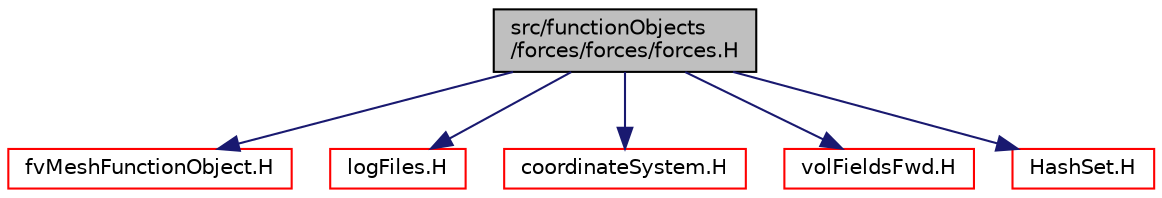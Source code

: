 digraph "src/functionObjects/forces/forces/forces.H"
{
  bgcolor="transparent";
  edge [fontname="Helvetica",fontsize="10",labelfontname="Helvetica",labelfontsize="10"];
  node [fontname="Helvetica",fontsize="10",shape=record];
  Node0 [label="src/functionObjects\l/forces/forces/forces.H",height=0.2,width=0.4,color="black", fillcolor="grey75", style="filled", fontcolor="black"];
  Node0 -> Node1 [color="midnightblue",fontsize="10",style="solid",fontname="Helvetica"];
  Node1 [label="fvMeshFunctionObject.H",height=0.2,width=0.4,color="red",URL="$a03443.html"];
  Node0 -> Node70 [color="midnightblue",fontsize="10",style="solid",fontname="Helvetica"];
  Node70 [label="logFiles.H",height=0.2,width=0.4,color="red",URL="$a09671.html"];
  Node0 -> Node106 [color="midnightblue",fontsize="10",style="solid",fontname="Helvetica"];
  Node106 [label="coordinateSystem.H",height=0.2,width=0.4,color="red",URL="$a08207.html"];
  Node0 -> Node246 [color="midnightblue",fontsize="10",style="solid",fontname="Helvetica"];
  Node246 [label="volFieldsFwd.H",height=0.2,width=0.4,color="red",URL="$a02915.html"];
  Node0 -> Node206 [color="midnightblue",fontsize="10",style="solid",fontname="Helvetica"];
  Node206 [label="HashSet.H",height=0.2,width=0.4,color="red",URL="$a09173.html"];
}
